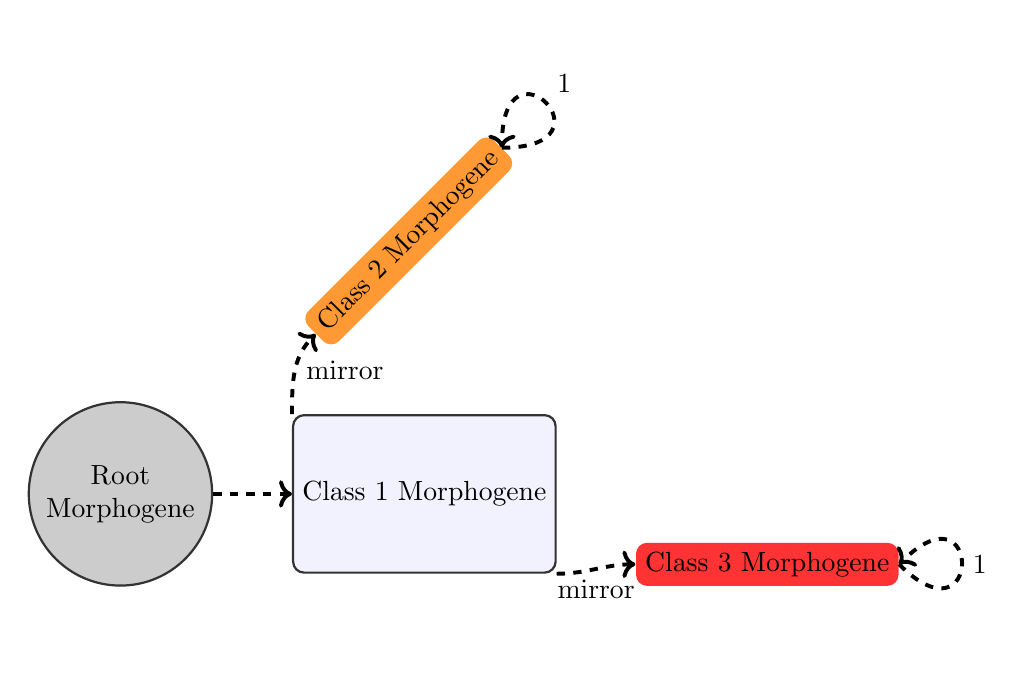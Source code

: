 \begin{tikzpicture}
% classes
\tikzstyle{root} = [draw=black!80, thick,minimum width=1.5cm,minimum height=1cm, circle, fill=black!20]
\tikzstyle{class1} = [minimum width=3cm, minimum height=2cm,draw=black!80, thick, fill=blue!5, rounded corners, rectangle]
\tikzstyle{class2} = [minimum width=2.5cm,minimum height=0.2cm, rounded corners,rectangle, fill=orange!80]
\tikzstyle{class3} = [minimum width=2.5cm,minimum height=0.2cm, rounded corners,rectangle, fill=red!80]

%###############################################
% head
%###############################################
\node(root-morphogene)[root,align=center]{Root\\ Morphogene};

%###############################################
% torso
%###############################################
\node(class1-morphogene)[class1,right= 1cm of root-morphogene]{Class 1 Morphogene};

%###############################################
% arm
%###############################################
\node(class2-morphogene)[class2, above= 2cm of class1-morphogene,rotate around={45:(0,0)}]{Class 2 Morphogene};

%###############################################
% leg
%###############################################
\node(class3-morphogene)[class3, below right= -0.4cm and 1cm of class1-morphogene]{Class 3 Morphogene};

%###############################################
% torso branch
%###############################################
\draw[dashed,->,line width=0.5mm] (root-morphogene.east) to [out=0,in=180] node[below] {} (class1-morphogene.west);

%###############################################
% arm branches
%###############################################
\draw[dashed,->,line width=0.5mm] (class1-morphogene.north west) to [out=90,in=-135] node[right] {mirror} (class2-morphogene.west);
\draw[dashed,->,line width=0.5mm,loop above,looseness=15,min distance=15mm] (class2-morphogene.east) to [out=0,in=90] node[above right] {1} (class2-morphogene.east);

%###############################################
% leg branches
%###############################################
\draw[dashed,->,line width=0.5mm] (class1-morphogene.south east) to [out=0,in=180] node[below] {mirror} (class3-morphogene.west);
\draw[dashed,->,line width=0.5mm,loop above,looseness=15,min distance=15mm] (class3-morphogene.east) to [out=-45,in=45] node[right] {1} (class3-morphogene.east);
\end{tikzpicture}
